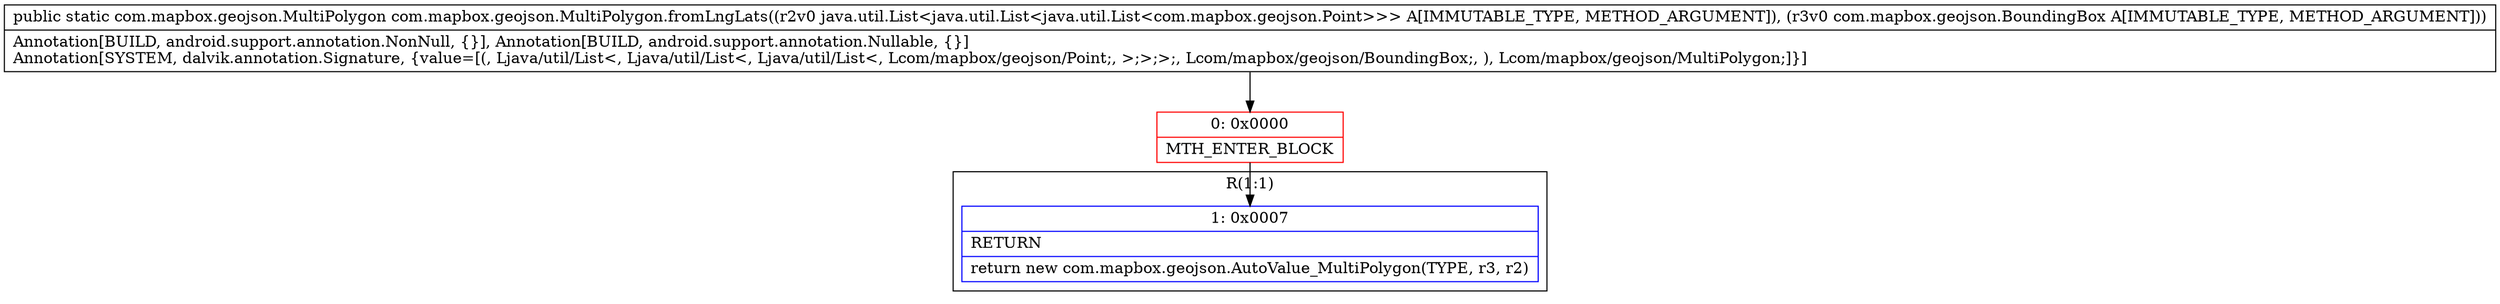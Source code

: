 digraph "CFG forcom.mapbox.geojson.MultiPolygon.fromLngLats(Ljava\/util\/List;Lcom\/mapbox\/geojson\/BoundingBox;)Lcom\/mapbox\/geojson\/MultiPolygon;" {
subgraph cluster_Region_256452810 {
label = "R(1:1)";
node [shape=record,color=blue];
Node_1 [shape=record,label="{1\:\ 0x0007|RETURN\l|return new com.mapbox.geojson.AutoValue_MultiPolygon(TYPE, r3, r2)\l}"];
}
Node_0 [shape=record,color=red,label="{0\:\ 0x0000|MTH_ENTER_BLOCK\l}"];
MethodNode[shape=record,label="{public static com.mapbox.geojson.MultiPolygon com.mapbox.geojson.MultiPolygon.fromLngLats((r2v0 java.util.List\<java.util.List\<java.util.List\<com.mapbox.geojson.Point\>\>\> A[IMMUTABLE_TYPE, METHOD_ARGUMENT]), (r3v0 com.mapbox.geojson.BoundingBox A[IMMUTABLE_TYPE, METHOD_ARGUMENT]))  | Annotation[BUILD, android.support.annotation.NonNull, \{\}], Annotation[BUILD, android.support.annotation.Nullable, \{\}]\lAnnotation[SYSTEM, dalvik.annotation.Signature, \{value=[(, Ljava\/util\/List\<, Ljava\/util\/List\<, Ljava\/util\/List\<, Lcom\/mapbox\/geojson\/Point;, \>;\>;\>;, Lcom\/mapbox\/geojson\/BoundingBox;, ), Lcom\/mapbox\/geojson\/MultiPolygon;]\}]\l}"];
MethodNode -> Node_0;
Node_0 -> Node_1;
}

